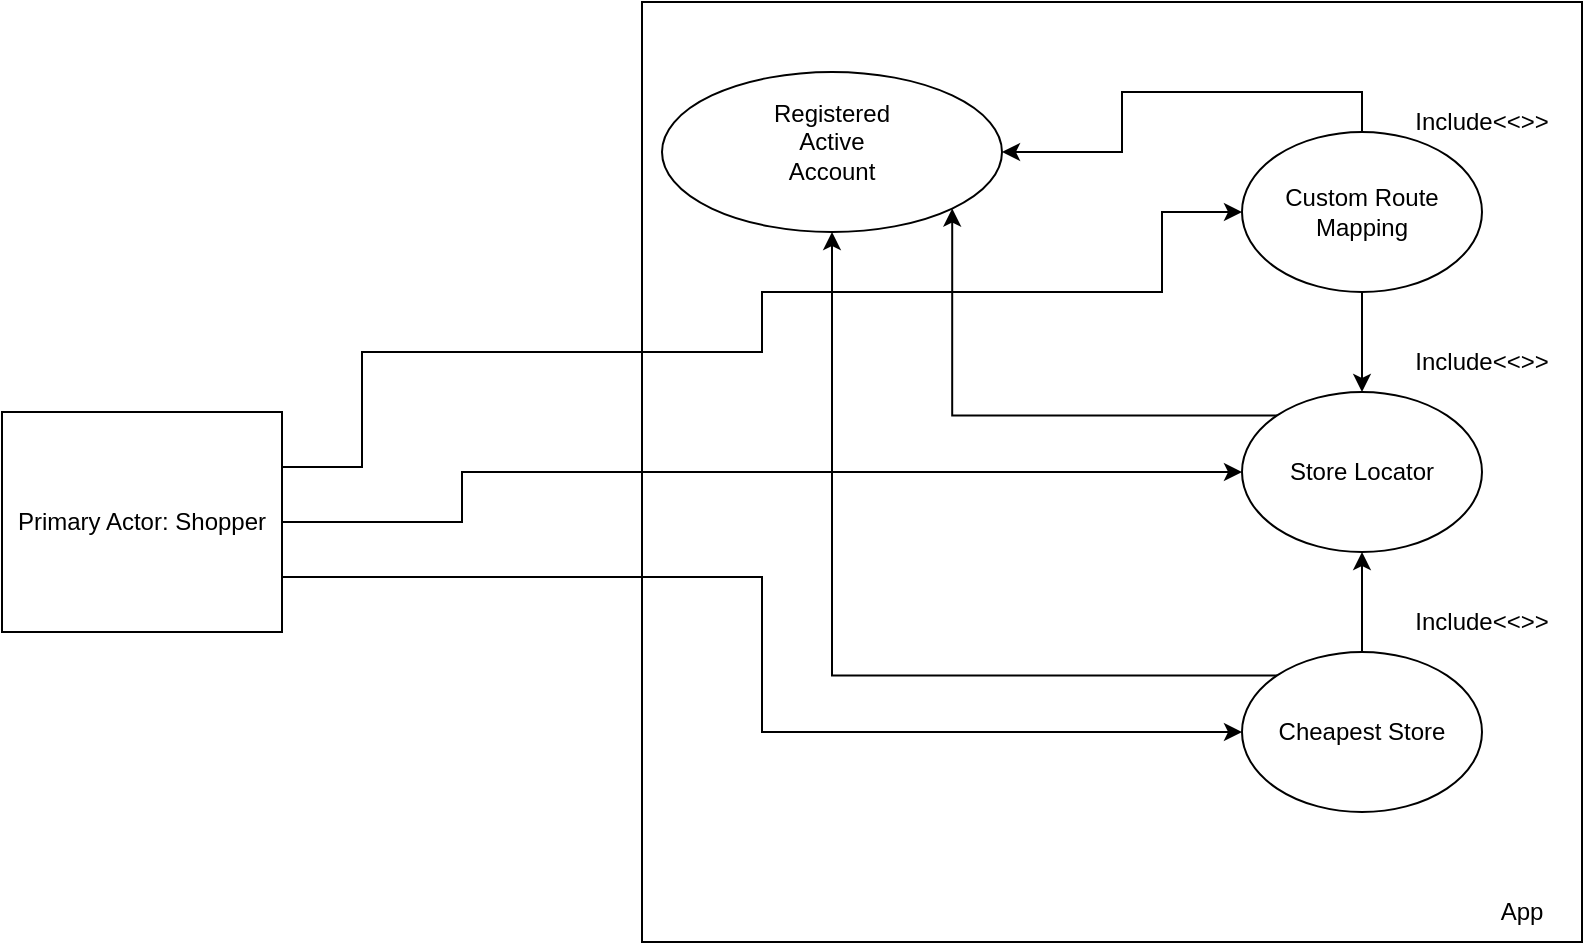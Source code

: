 <mxfile version="22.0.4" type="google">
  <diagram name="Page-1" id="pbw5kBtLpTVjRUCojssV">
    <mxGraphModel grid="1" page="1" gridSize="10" guides="1" tooltips="1" connect="1" arrows="1" fold="1" pageScale="1" pageWidth="850" pageHeight="1100" math="0" shadow="0">
      <root>
        <mxCell id="0" />
        <mxCell id="1" parent="0" />
        <mxCell id="CpzrTYUdZMxCY4Qtmrvs-1" value="" style="whiteSpace=wrap;html=1;aspect=fixed;" vertex="1" parent="1">
          <mxGeometry x="340" y="115" width="470" height="470" as="geometry" />
        </mxCell>
        <mxCell id="CpzrTYUdZMxCY4Qtmrvs-2" value="App" style="text;html=1;strokeColor=none;fillColor=none;align=center;verticalAlign=middle;whiteSpace=wrap;rounded=0;" vertex="1" parent="1">
          <mxGeometry x="750" y="555" width="60" height="30" as="geometry" />
        </mxCell>
        <mxCell id="CpzrTYUdZMxCY4Qtmrvs-23" style="edgeStyle=orthogonalEdgeStyle;rounded=0;orthogonalLoop=1;jettySize=auto;html=1;exitX=1;exitY=0.5;exitDx=0;exitDy=0;entryX=0;entryY=0.5;entryDx=0;entryDy=0;" edge="1" parent="1" source="CpzrTYUdZMxCY4Qtmrvs-3" target="CpzrTYUdZMxCY4Qtmrvs-11">
          <mxGeometry relative="1" as="geometry">
            <Array as="points">
              <mxPoint x="250" y="375" />
              <mxPoint x="250" y="350" />
            </Array>
          </mxGeometry>
        </mxCell>
        <mxCell id="CpzrTYUdZMxCY4Qtmrvs-24" style="edgeStyle=orthogonalEdgeStyle;rounded=0;orthogonalLoop=1;jettySize=auto;html=1;exitX=1;exitY=0.75;exitDx=0;exitDy=0;entryX=0;entryY=0.5;entryDx=0;entryDy=0;" edge="1" parent="1" source="CpzrTYUdZMxCY4Qtmrvs-3" target="CpzrTYUdZMxCY4Qtmrvs-12">
          <mxGeometry relative="1" as="geometry" />
        </mxCell>
        <mxCell id="CpzrTYUdZMxCY4Qtmrvs-35" style="edgeStyle=orthogonalEdgeStyle;rounded=0;orthogonalLoop=1;jettySize=auto;html=1;exitX=1;exitY=0.25;exitDx=0;exitDy=0;entryX=0;entryY=0.5;entryDx=0;entryDy=0;" edge="1" parent="1" source="CpzrTYUdZMxCY4Qtmrvs-3" target="CpzrTYUdZMxCY4Qtmrvs-10">
          <mxGeometry relative="1" as="geometry">
            <Array as="points">
              <mxPoint x="200" y="348" />
              <mxPoint x="200" y="290" />
              <mxPoint x="400" y="290" />
              <mxPoint x="400" y="260" />
              <mxPoint x="600" y="260" />
              <mxPoint x="600" y="220" />
            </Array>
          </mxGeometry>
        </mxCell>
        <mxCell id="CpzrTYUdZMxCY4Qtmrvs-3" value="Primary Actor: Shopper" style="rounded=0;whiteSpace=wrap;html=1;" vertex="1" parent="1">
          <mxGeometry x="20" y="320" width="140" height="110" as="geometry" />
        </mxCell>
        <mxCell id="CpzrTYUdZMxCY4Qtmrvs-5" value="" style="ellipse;whiteSpace=wrap;html=1;" vertex="1" parent="1">
          <mxGeometry x="350" y="150" width="170" height="80" as="geometry" />
        </mxCell>
        <mxCell id="CpzrTYUdZMxCY4Qtmrvs-6" value="Registered Active Account" style="text;html=1;strokeColor=none;fillColor=none;align=center;verticalAlign=middle;whiteSpace=wrap;rounded=0;" vertex="1" parent="1">
          <mxGeometry x="405" y="170" width="60" height="30" as="geometry" />
        </mxCell>
        <mxCell id="CpzrTYUdZMxCY4Qtmrvs-27" style="edgeStyle=orthogonalEdgeStyle;rounded=0;orthogonalLoop=1;jettySize=auto;html=1;exitX=0.5;exitY=0;exitDx=0;exitDy=0;entryX=1;entryY=0.5;entryDx=0;entryDy=0;" edge="1" parent="1" source="CpzrTYUdZMxCY4Qtmrvs-10" target="CpzrTYUdZMxCY4Qtmrvs-5">
          <mxGeometry relative="1" as="geometry" />
        </mxCell>
        <mxCell id="CpzrTYUdZMxCY4Qtmrvs-31" style="edgeStyle=orthogonalEdgeStyle;rounded=0;orthogonalLoop=1;jettySize=auto;html=1;exitX=0.5;exitY=1;exitDx=0;exitDy=0;entryX=0.5;entryY=0;entryDx=0;entryDy=0;" edge="1" parent="1" source="CpzrTYUdZMxCY4Qtmrvs-10" target="CpzrTYUdZMxCY4Qtmrvs-11">
          <mxGeometry relative="1" as="geometry" />
        </mxCell>
        <mxCell id="CpzrTYUdZMxCY4Qtmrvs-10" value="Custom Route Mapping" style="ellipse;whiteSpace=wrap;html=1;" vertex="1" parent="1">
          <mxGeometry x="640" y="180" width="120" height="80" as="geometry" />
        </mxCell>
        <mxCell id="CpzrTYUdZMxCY4Qtmrvs-28" style="edgeStyle=orthogonalEdgeStyle;rounded=0;orthogonalLoop=1;jettySize=auto;html=1;exitX=0;exitY=0;exitDx=0;exitDy=0;entryX=1;entryY=1;entryDx=0;entryDy=0;" edge="1" parent="1" source="CpzrTYUdZMxCY4Qtmrvs-11" target="CpzrTYUdZMxCY4Qtmrvs-5">
          <mxGeometry relative="1" as="geometry" />
        </mxCell>
        <mxCell id="CpzrTYUdZMxCY4Qtmrvs-11" value="Store Locator" style="ellipse;whiteSpace=wrap;html=1;" vertex="1" parent="1">
          <mxGeometry x="640" y="310" width="120" height="80" as="geometry" />
        </mxCell>
        <mxCell id="CpzrTYUdZMxCY4Qtmrvs-29" style="edgeStyle=orthogonalEdgeStyle;rounded=0;orthogonalLoop=1;jettySize=auto;html=1;exitX=0;exitY=0;exitDx=0;exitDy=0;" edge="1" parent="1" source="CpzrTYUdZMxCY4Qtmrvs-12" target="CpzrTYUdZMxCY4Qtmrvs-5">
          <mxGeometry relative="1" as="geometry" />
        </mxCell>
        <mxCell id="CpzrTYUdZMxCY4Qtmrvs-32" style="edgeStyle=orthogonalEdgeStyle;rounded=0;orthogonalLoop=1;jettySize=auto;html=1;exitX=0.5;exitY=0;exitDx=0;exitDy=0;" edge="1" parent="1" source="CpzrTYUdZMxCY4Qtmrvs-12" target="CpzrTYUdZMxCY4Qtmrvs-11">
          <mxGeometry relative="1" as="geometry" />
        </mxCell>
        <mxCell id="CpzrTYUdZMxCY4Qtmrvs-12" value="Cheapest Store" style="ellipse;whiteSpace=wrap;html=1;" vertex="1" parent="1">
          <mxGeometry x="640" y="440" width="120" height="80" as="geometry" />
        </mxCell>
        <mxCell id="CpzrTYUdZMxCY4Qtmrvs-13" value="Include&amp;lt;&amp;lt;&amp;gt;&amp;gt;" style="text;html=1;strokeColor=none;fillColor=none;align=center;verticalAlign=middle;whiteSpace=wrap;rounded=0;" vertex="1" parent="1">
          <mxGeometry x="730" y="410" width="60" height="30" as="geometry" />
        </mxCell>
        <mxCell id="CpzrTYUdZMxCY4Qtmrvs-14" value="Include&amp;lt;&amp;lt;&amp;gt;&amp;gt;" style="text;html=1;strokeColor=none;fillColor=none;align=center;verticalAlign=middle;whiteSpace=wrap;rounded=0;" vertex="1" parent="1">
          <mxGeometry x="730" y="280" width="60" height="30" as="geometry" />
        </mxCell>
        <mxCell id="CpzrTYUdZMxCY4Qtmrvs-15" value="Include&amp;lt;&amp;lt;&amp;gt;&amp;gt;" style="text;html=1;strokeColor=none;fillColor=none;align=center;verticalAlign=middle;whiteSpace=wrap;rounded=0;" vertex="1" parent="1">
          <mxGeometry x="730" y="160" width="60" height="30" as="geometry" />
        </mxCell>
        <mxCell id="CpzrTYUdZMxCY4Qtmrvs-16" style="edgeStyle=orthogonalEdgeStyle;rounded=0;orthogonalLoop=1;jettySize=auto;html=1;exitX=0.5;exitY=1;exitDx=0;exitDy=0;" edge="1" parent="1" source="CpzrTYUdZMxCY4Qtmrvs-14" target="CpzrTYUdZMxCY4Qtmrvs-14">
          <mxGeometry relative="1" as="geometry" />
        </mxCell>
      </root>
    </mxGraphModel>
  </diagram>
</mxfile>
